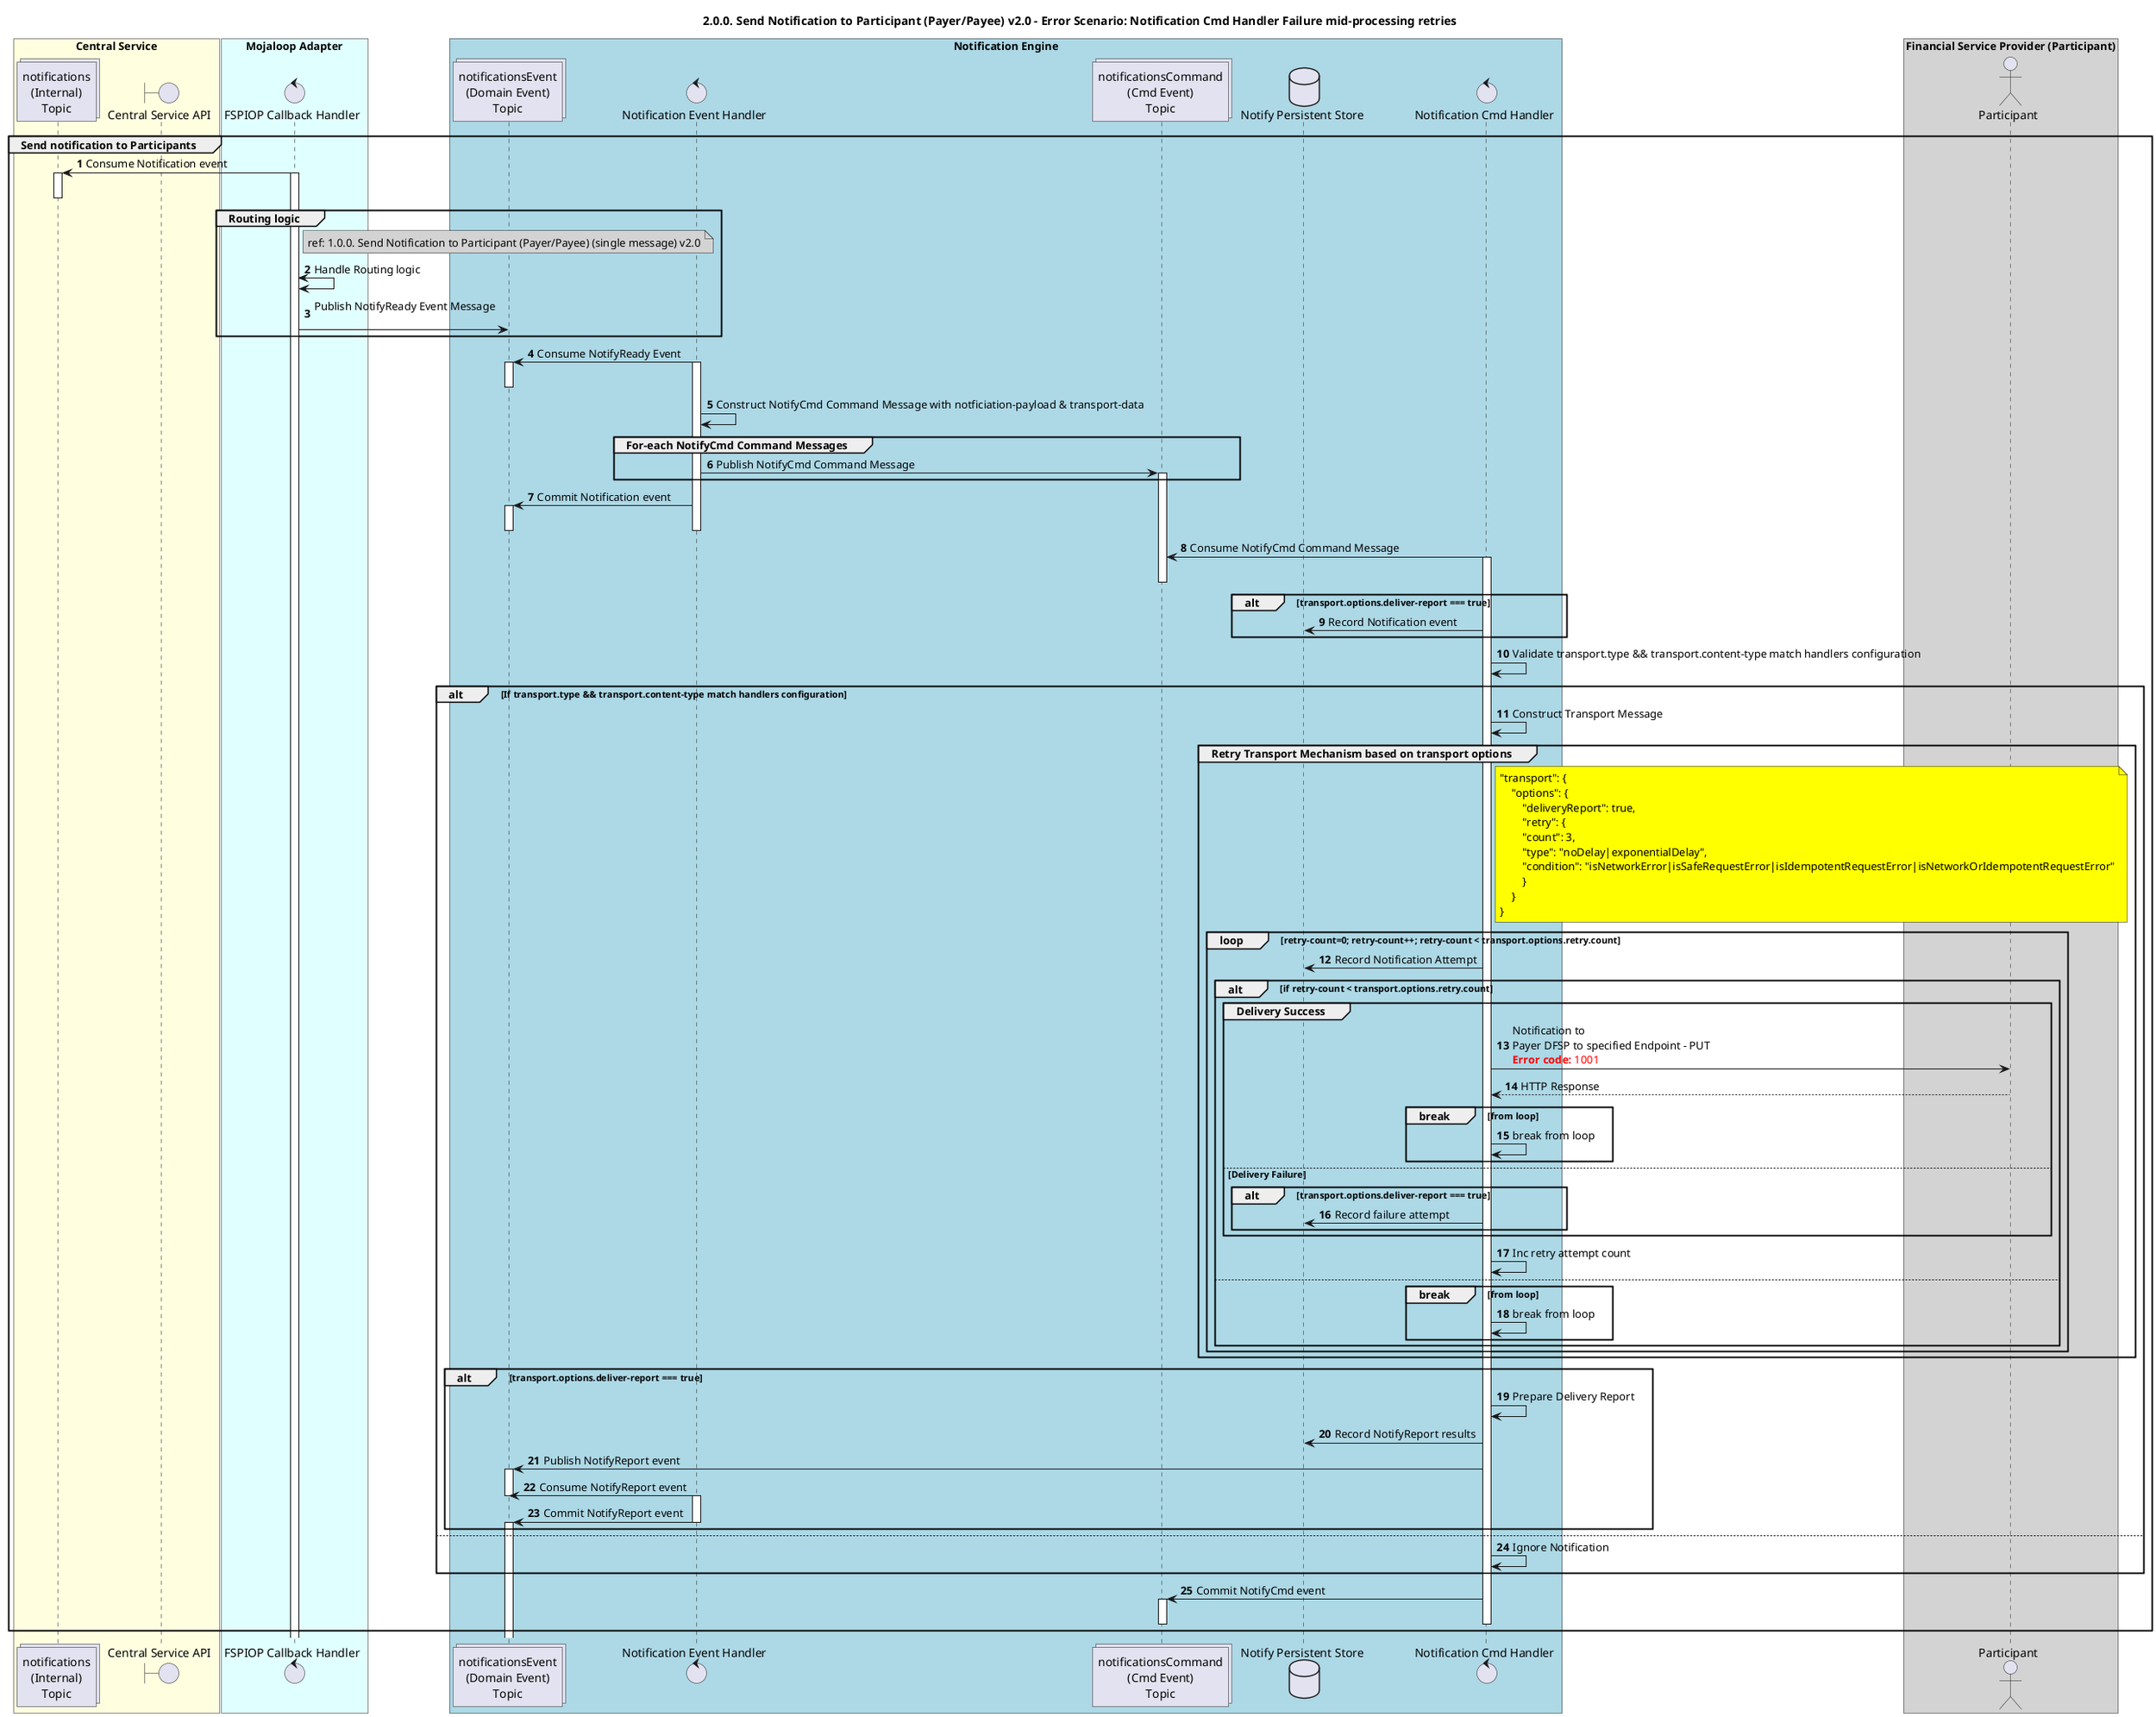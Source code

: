 
/'*****
 License
 --------------
 Copyright © 2017 Bill & Melinda Gates Foundation
 The Mojaloop files are made available by the Bill & Melinda Gates Foundation under the Apache License, Version 2.0 (the "License") and you may not use these files except in compliance with the License. You may obtain a copy of the License at
 http://www.apache.org/licenses/LICENSE-2.0
 Unless required by applicable law or agreed to in writing, the Mojaloop files are distributed on an "AS IS" BASIS, WITHOUT WARRANTIES OR CONDITIONS OF ANY KIND, either express or implied. See the License for the specific language governing permissions and limitations under the License.
 Contributors
 --------------
 This is the official list of the Mojaloop project contributors for this file.
 Names of the original copyright holders (individuals or organizations)
 should be listed with a '*' in the first column. People who have
 contributed from an organization can be listed under the organization
 that actually holds the copyright for their contributions (see the
 Gates Foundation organization for an example). Those individuals should have
 their names indented and be marked with a '-'. Email address can be added
 optionally within square brackets <email>.
 * Gates Foundation
 - Name Surname <name.surname@gatesfoundation.com>

 * Georgi Georgiev <georgi.georgiev@modusbox.com>
 * Miguel de Barros <miguel.debarros@modusbox.com>
 * Shashikant Hirugade <shashikant.hirugade@modusbox.com>
 * Valentin Genev <valentin.genev@modusbox.com>
 --------------
 ******'/

@startuml
' declate title
title 2.0.0. Send Notification to Participant (Payer/Payee) v2.0 - Error Scenario: Notification Cmd Handler Failure mid-processing retries

autonumber

' Actor Keys:
'   actor - Payer DFSP, Payee DFSP
'   boundary - APIs/Interfaces, etc
'   collections - Kafka Topics
'   control - Kafka Consumers
'   entity - Database Access Objects
'   database - Database Persistance Store

' declare actors
' actor "Payer DFSP\nParticipant" as PAYER_DFSP
actor "Participant" as PARTICIPANT
control "Notification Event Handler" as NOTIFY_HANDLER_EVT
control "Notification Cmd Handler" as NOTIFY_HANDLER_CMD
boundary "Central Service API" as CSAPI
control "FSPIOP Callback Handler" as MLCALLBACKHANDLER
collections "notifications\n(Internal)\nTopic" as TOPIC_NOTIFICATIONS
collections "notificationsCommand\n(Cmd Event)\nTopic" as TOPIC_NOTIFICATIONS_CMD
collections "notificationsEvent\n(Domain Event)\nTopic" as TOPIC_NOTIFICATIONS_EVT
' entity "Participant DAO" as PARTICIPANT_DAO
' entity "Notifications DAO" as NOTIFICATIONS_DAO
database "Notify Persistent Store" as NOTIFYDB

' box "Financial Service Provider (Payer)" #lightGray
' 	participant PAYER_DFSP
' end box

' box "ML API Adapter Service" #LightBlue
' 	participant NOTIFY_HANDLER
' end box

box "Central Service" #LightYellow
    participant TOPIC_NOTIFICATIONS
    
    participant CSAPI
    ' participant NOTIFICATIONS_DAO
    participant TOPIC_NOTIFICATIONS_EVT
    ' participant PARTICIPANT_DAO
    ' participant DB
end box

box "Mojaloop Adapter" #LightCyan
    participant MLCALLBACKHANDLER
    ' participant TOPIC_NOTIFICATIONS
    
    ' participant CSAPI
    ' participant NOTIFICATIONS_DAO
    ' participant DB
    ' participant TOPIC_NOTIFICATIONS_EVT
    ' participant PARTICIPANT_DAO
    ' participant DB
end box

box "Notification Engine" #LightBlue
    participant TOPIC_NOTIFICATIONS_EVT
    participant NOTIFY_HANDLER_EVT
    participant TOPIC_NOTIFICATIONS_CMD
    participant NOTIFYDB
    participant NOTIFY_HANDLER_CMD
    ' participant TOPIC_NOTIFICATIONS_EVT
end box

box "Financial Service Provider (Participant)" #lightGray
	participant PARTICIPANT
end box

' start flow
group Send notification to Participants
    ' note left of NOTIFY_HANDLER_EVT #yellow
    '     Message:
    '     {
    '         payload: {
    '             endpoint: {
    '                 type: <typeValue>,
    '                 value: <endpointValue>
    '            }
    '         }
    '     }
    ' end note

    TOPIC_NOTIFICATIONS <- MLCALLBACKHANDLER: Consume Notification event
    activate MLCALLBACKHANDLER
    activate TOPIC_NOTIFICATIONS
    deactivate TOPIC_NOTIFICATIONS



    ' put logic here to route command-type based on incoming events
    group Routing logic
        note right of MLCALLBACKHANDLER #lightGray 
            ref: 1.0.0. Send Notification to Participant (Payer/Payee) (single message) v2.0
        end note
        MLCALLBACKHANDLER <-> MLCALLBACKHANDLER: Handle Routing logic
        MLCALLBACKHANDLER -> TOPIC_NOTIFICATIONS_EVT: Publish NotifyReady Event Message\n
    end
    
    ' TODO1
    TOPIC_NOTIFICATIONS_EVT <- NOTIFY_HANDLER_EVT: Consume NotifyReady Event
    activate NOTIFY_HANDLER_EVT
    activate TOPIC_NOTIFICATIONS_EVT
    deactivate TOPIC_NOTIFICATIONS_EVT

    NOTIFY_HANDLER_EVT -> NOTIFY_HANDLER_EVT: Construct NotifyCmd Command Message with notficiation-payload & transport-data
    group For-each NotifyCmd Command Messages
        NOTIFY_HANDLER_EVT -> TOPIC_NOTIFICATIONS_CMD: Publish NotifyCmd Command Message
        activate TOPIC_NOTIFICATIONS_CMD
    end
    

    NOTIFY_HANDLER_EVT -> TOPIC_NOTIFICATIONS_EVT: Commit Notification event
    activate TOPIC_NOTIFICATIONS_EVT
    deactivate TOPIC_NOTIFICATIONS_EVT
    deactivate NOTIFY_HANDLER_EVT
    
    
    TOPIC_NOTIFICATIONS_CMD <- NOTIFY_HANDLER_CMD: Consume NotifyCmd Command Message
    activate NOTIFY_HANDLER_CMD
    deactivate TOPIC_NOTIFICATIONS_CMD

    alt transport.options.deliver-report === true
        NOTIFY_HANDLER_CMD -> NOTIFYDB: Record Notification event
    end

    NOTIFY_HANDLER_CMD -> NOTIFY_HANDLER_CMD: Validate transport.type && transport.content-type match handlers configuration

alt If transport.type && transport.content-type match handlers configuration

        NOTIFY_HANDLER_CMD -> NOTIFY_HANDLER_CMD: Construct Transport Message

        ' retry logic goes here
        group Retry Transport Mechanism based on transport options
            note right of NOTIFY_HANDLER_CMD #yellow
                "transport": {
                    "options": {
                        "deliveryReport": true,
                        "retry": {
                        "count": 3,
                        "type": "noDelay|exponentialDelay",
                        "condition": "isNetworkError|isSafeRequestError|isIdempotentRequestError|isNetworkOrIdempotentRequestError"
                        }
                    }
                }
            end note

            loop retry-count=0; retry-count++; retry-count < transport.options.retry.count
                NOTIFY_HANDLER_CMD -> NOTIFYDB: Record Notification Attempt
                alt if retry-count < transport.options.retry.count
                    group Delivery Success
                        NOTIFY_HANDLER_CMD -> PARTICIPANT: Notification to \nPayer DFSP to specified Endpoint - PUT \n<color #FF0000><b>Error code:</b> 1001</color>
                        NOTIFY_HANDLER_CMD <-- PARTICIPANT: HTTP Response
                        break from loop
                            NOTIFY_HANDLER_CMD -> NOTIFY_HANDLER_CMD: break from loop
                        end
                    else Delivery Failure
                        alt transport.options.deliver-report === true
                            NOTIFY_HANDLER_CMD -> NOTIFYDB: Record failure attempt
                        end
                    end
                    NOTIFY_HANDLER_CMD -> NOTIFY_HANDLER_CMD: Inc retry attempt count
                else
                    break from loop
                        NOTIFY_HANDLER_CMD -> NOTIFY_HANDLER_CMD: break from loop
                    end
                end 
            end
        end

    alt transport.options.deliver-report === true
        NOTIFY_HANDLER_CMD -> NOTIFY_HANDLER_CMD: Prepare Delivery Report

        NOTIFY_HANDLER_CMD -> NOTIFYDB: Record NotifyReport results

        NOTIFY_HANDLER_CMD -> TOPIC_NOTIFICATIONS_EVT: Publish NotifyReport event
        activate TOPIC_NOTIFICATIONS_EVT

        TOPIC_NOTIFICATIONS_EVT <- NOTIFY_HANDLER_EVT: Consume NotifyReport event
        deactivate TOPIC_NOTIFICATIONS_EVT
        activate NOTIFY_HANDLER_EVT

        NOTIFY_HANDLER_EVT -> TOPIC_NOTIFICATIONS_EVT: Commit NotifyReport event
        deactivate NOTIFY_HANDLER_EVT
        activate TOPIC_NOTIFICATIONS_EVT
        deactivate TOPIC_NOTIFICATIONS_EVT
    end

else
    NOTIFY_HANDLER_CMD -> NOTIFY_HANDLER_CMD: Ignore Notification
end

    NOTIFY_HANDLER_CMD -> TOPIC_NOTIFICATIONS_CMD: Commit NotifyCmd event
    activate TOPIC_NOTIFICATIONS_CMD
    deactivate TOPIC_NOTIFICATIONS_CMD
    deactivate NOTIFY_HANDLER_CMD

end
@enduml
